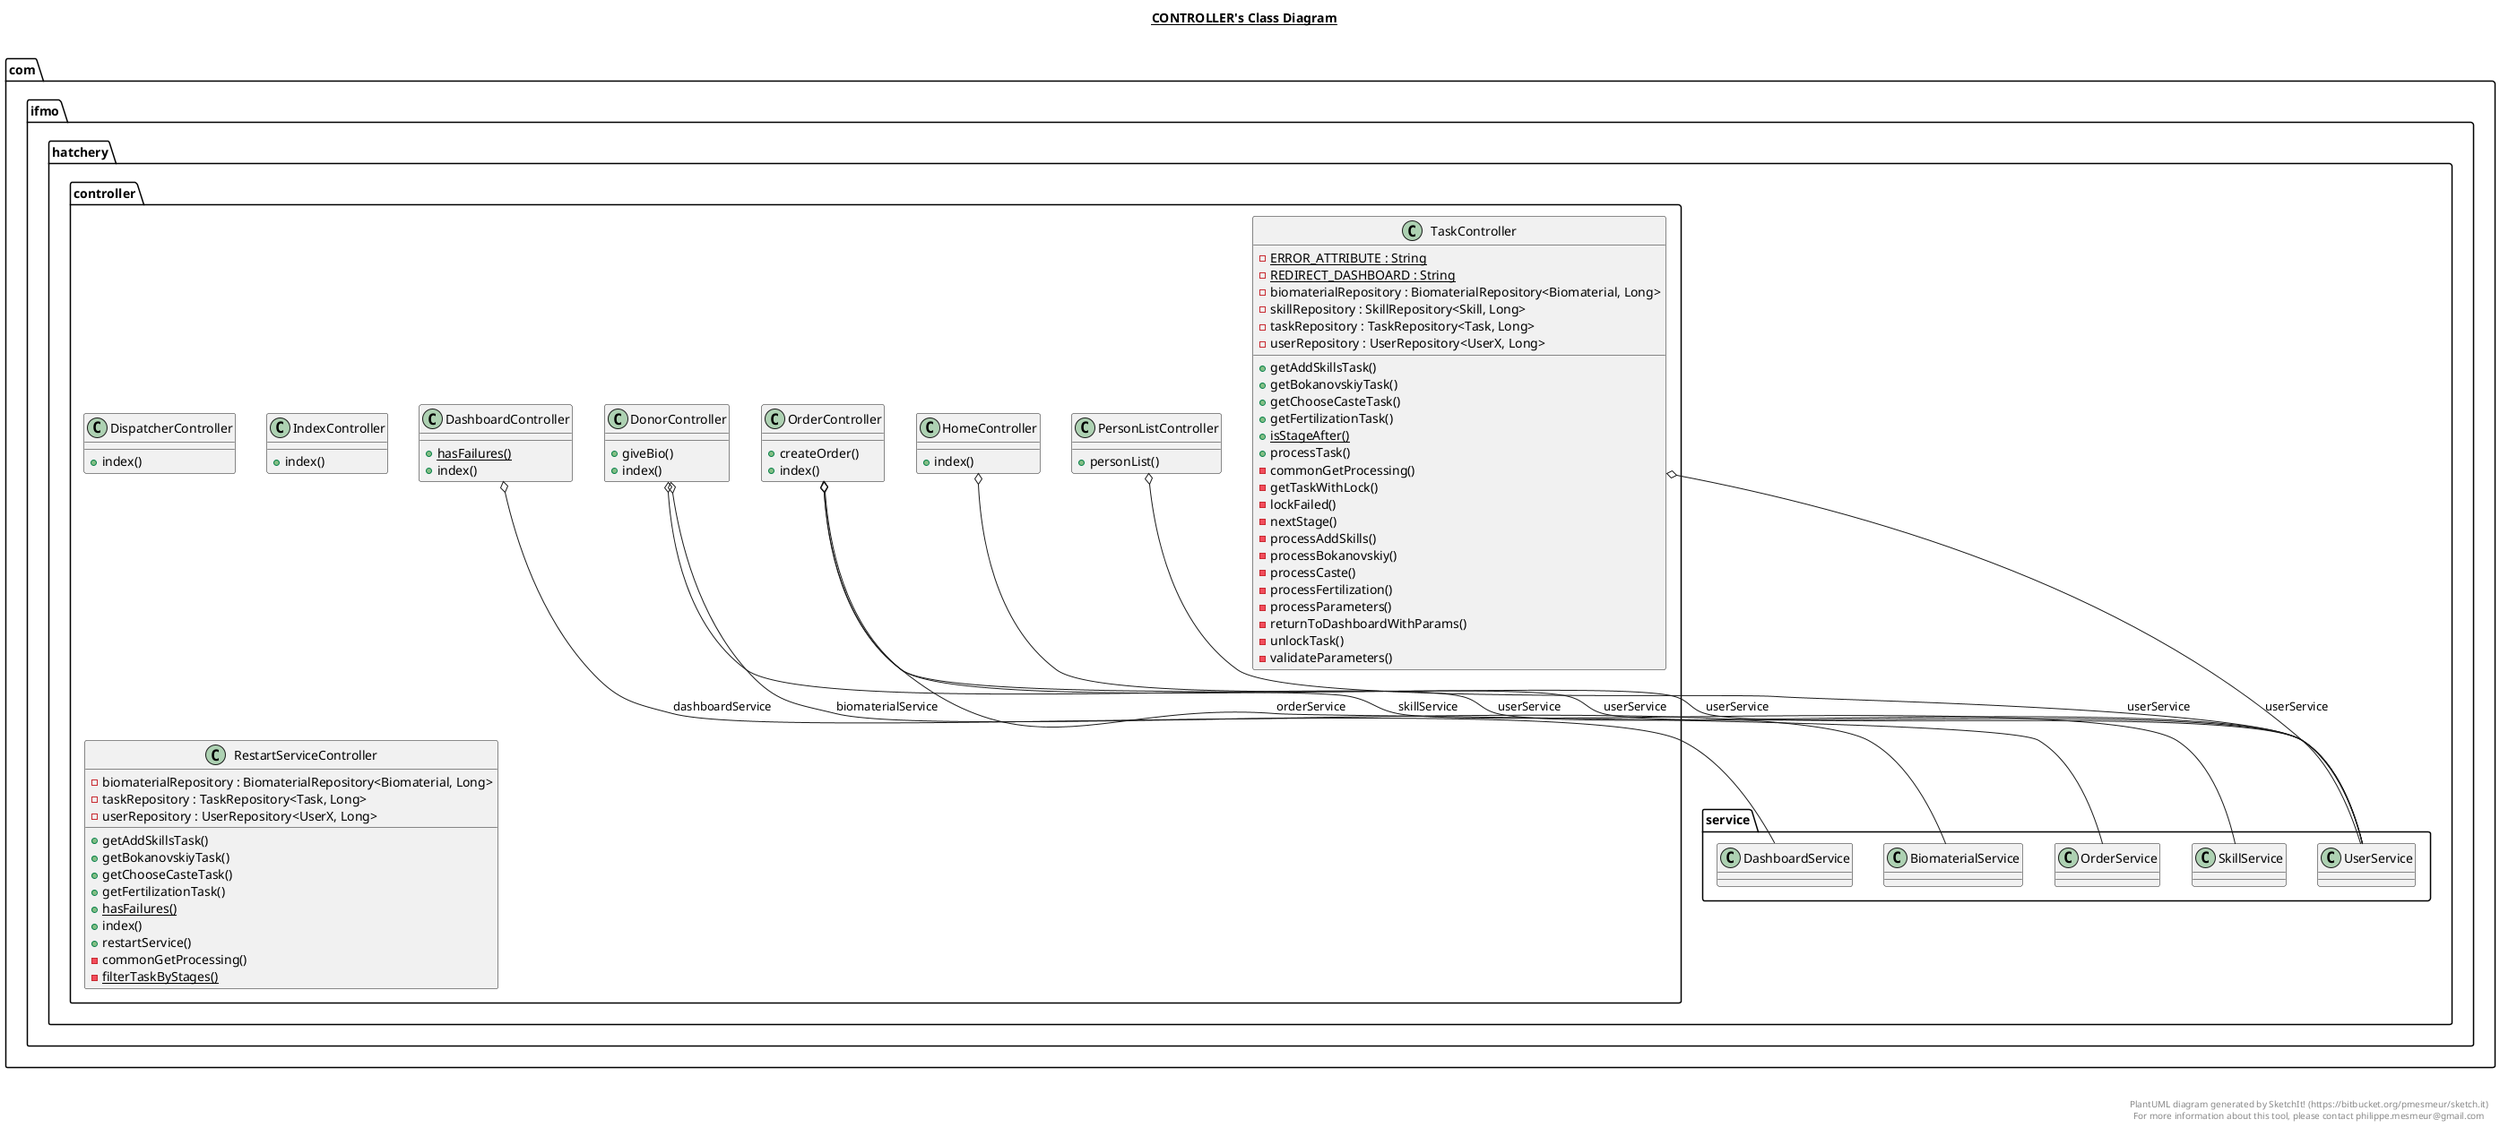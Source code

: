 @startuml

title __CONTROLLER's Class Diagram__\n

  namespace com.ifmo.hatchery {
    namespace controller {
      class com.ifmo.hatchery.controller.DashboardController {
          {static} + hasFailures()
          + index()
      }
    }
  }
  

  namespace com.ifmo.hatchery {
    namespace controller {
      class com.ifmo.hatchery.controller.DispatcherController {
          + index()
      }
    }
  }
  

  namespace com.ifmo.hatchery {
    namespace controller {
      class com.ifmo.hatchery.controller.DonorController {
          + giveBio()
          + index()
      }
    }
  }
  

  namespace com.ifmo.hatchery {
    namespace controller {
      class com.ifmo.hatchery.controller.HomeController {
          + index()
      }
    }
  }
  

  namespace com.ifmo.hatchery {
    namespace controller {
      class com.ifmo.hatchery.controller.IndexController {
          + index()
      }
    }
  }
  

  namespace com.ifmo.hatchery {
    namespace controller {
      class com.ifmo.hatchery.controller.OrderController {
          + createOrder()
          + index()
      }
    }
  }
  

  namespace com.ifmo.hatchery {
    namespace controller {
      class com.ifmo.hatchery.controller.PersonListController {
          + personList()
      }
    }
  }
  

  namespace com.ifmo.hatchery {
    namespace controller {
      class com.ifmo.hatchery.controller.RestartServiceController {
          - biomaterialRepository : BiomaterialRepository<Biomaterial, Long>
          - taskRepository : TaskRepository<Task, Long>
          - userRepository : UserRepository<UserX, Long>
          + getAddSkillsTask()
          + getBokanovskiyTask()
          + getChooseCasteTask()
          + getFertilizationTask()
          {static} + hasFailures()
          + index()
          + restartService()
          - commonGetProcessing()
          {static} - filterTaskByStages()
      }
    }
  }
  

  namespace com.ifmo.hatchery {
    namespace controller {
      class com.ifmo.hatchery.controller.TaskController {
          {static} - ERROR_ATTRIBUTE : String
          {static} - REDIRECT_DASHBOARD : String
          - biomaterialRepository : BiomaterialRepository<Biomaterial, Long>
          - skillRepository : SkillRepository<Skill, Long>
          - taskRepository : TaskRepository<Task, Long>
          - userRepository : UserRepository<UserX, Long>
          + getAddSkillsTask()
          + getBokanovskiyTask()
          + getChooseCasteTask()
          + getFertilizationTask()
          {static} + isStageAfter()
          + processTask()
          - commonGetProcessing()
          - getTaskWithLock()
          - lockFailed()
          - nextStage()
          - processAddSkills()
          - processBokanovskiy()
          - processCaste()
          - processFertilization()
          - processParameters()
          - returnToDashboardWithParams()
          - unlockTask()
          - validateParameters()
      }
    }
  }
  

  com.ifmo.hatchery.controller.DashboardController o-- com.ifmo.hatchery.service.DashboardService : dashboardService
  com.ifmo.hatchery.controller.DonorController o-- com.ifmo.hatchery.service.BiomaterialService : biomaterialService
  com.ifmo.hatchery.controller.DonorController o-- com.ifmo.hatchery.service.UserService : userService
  com.ifmo.hatchery.controller.HomeController o-- com.ifmo.hatchery.service.UserService : userService
  com.ifmo.hatchery.controller.OrderController o-- com.ifmo.hatchery.service.OrderService : orderService
  com.ifmo.hatchery.controller.OrderController o-- com.ifmo.hatchery.service.SkillService : skillService
  com.ifmo.hatchery.controller.OrderController o-- com.ifmo.hatchery.service.UserService : userService
  com.ifmo.hatchery.controller.PersonListController o-- com.ifmo.hatchery.service.UserService : userService
  com.ifmo.hatchery.controller.TaskController o-- com.ifmo.hatchery.service.UserService : userService


right footer


PlantUML diagram generated by SketchIt! (https://bitbucket.org/pmesmeur/sketch.it)
For more information about this tool, please contact philippe.mesmeur@gmail.com
endfooter

@enduml
